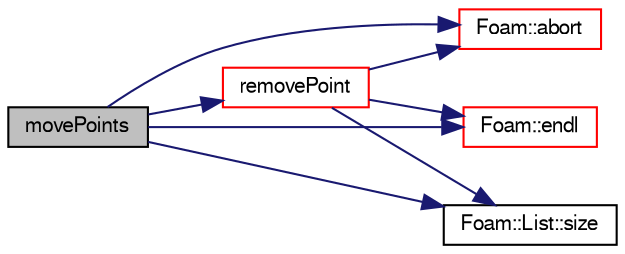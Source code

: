digraph "movePoints"
{
  bgcolor="transparent";
  edge [fontname="FreeSans",fontsize="10",labelfontname="FreeSans",labelfontsize="10"];
  node [fontname="FreeSans",fontsize="10",shape=record];
  rankdir="LR";
  Node1178 [label="movePoints",height=0.2,width=0.4,color="black", fillcolor="grey75", style="filled", fontcolor="black"];
  Node1178 -> Node1179 [color="midnightblue",fontsize="10",style="solid",fontname="FreeSans"];
  Node1179 [label="Foam::abort",height=0.2,width=0.4,color="red",URL="$a21124.html#a447107a607d03e417307c203fa5fb44b"];
  Node1178 -> Node1187 [color="midnightblue",fontsize="10",style="solid",fontname="FreeSans"];
  Node1187 [label="Foam::endl",height=0.2,width=0.4,color="red",URL="$a21124.html#a2db8fe02a0d3909e9351bb4275b23ce4",tooltip="Add newline and flush stream. "];
  Node1178 -> Node1222 [color="midnightblue",fontsize="10",style="solid",fontname="FreeSans"];
  Node1222 [label="removePoint",height=0.2,width=0.4,color="red",URL="$a21678.html#a01afb06197fad38def20100780f8aa52",tooltip="Remove/merge point. "];
  Node1222 -> Node1223 [color="midnightblue",fontsize="10",style="solid",fontname="FreeSans"];
  Node1223 [label="Foam::List::size",height=0.2,width=0.4,color="black",URL="$a25694.html#a8a5f6fa29bd4b500caf186f60245b384",tooltip="Override size to be inconsistent with allocated storage. "];
  Node1222 -> Node1187 [color="midnightblue",fontsize="10",style="solid",fontname="FreeSans"];
  Node1222 -> Node1179 [color="midnightblue",fontsize="10",style="solid",fontname="FreeSans"];
  Node1178 -> Node1223 [color="midnightblue",fontsize="10",style="solid",fontname="FreeSans"];
}
